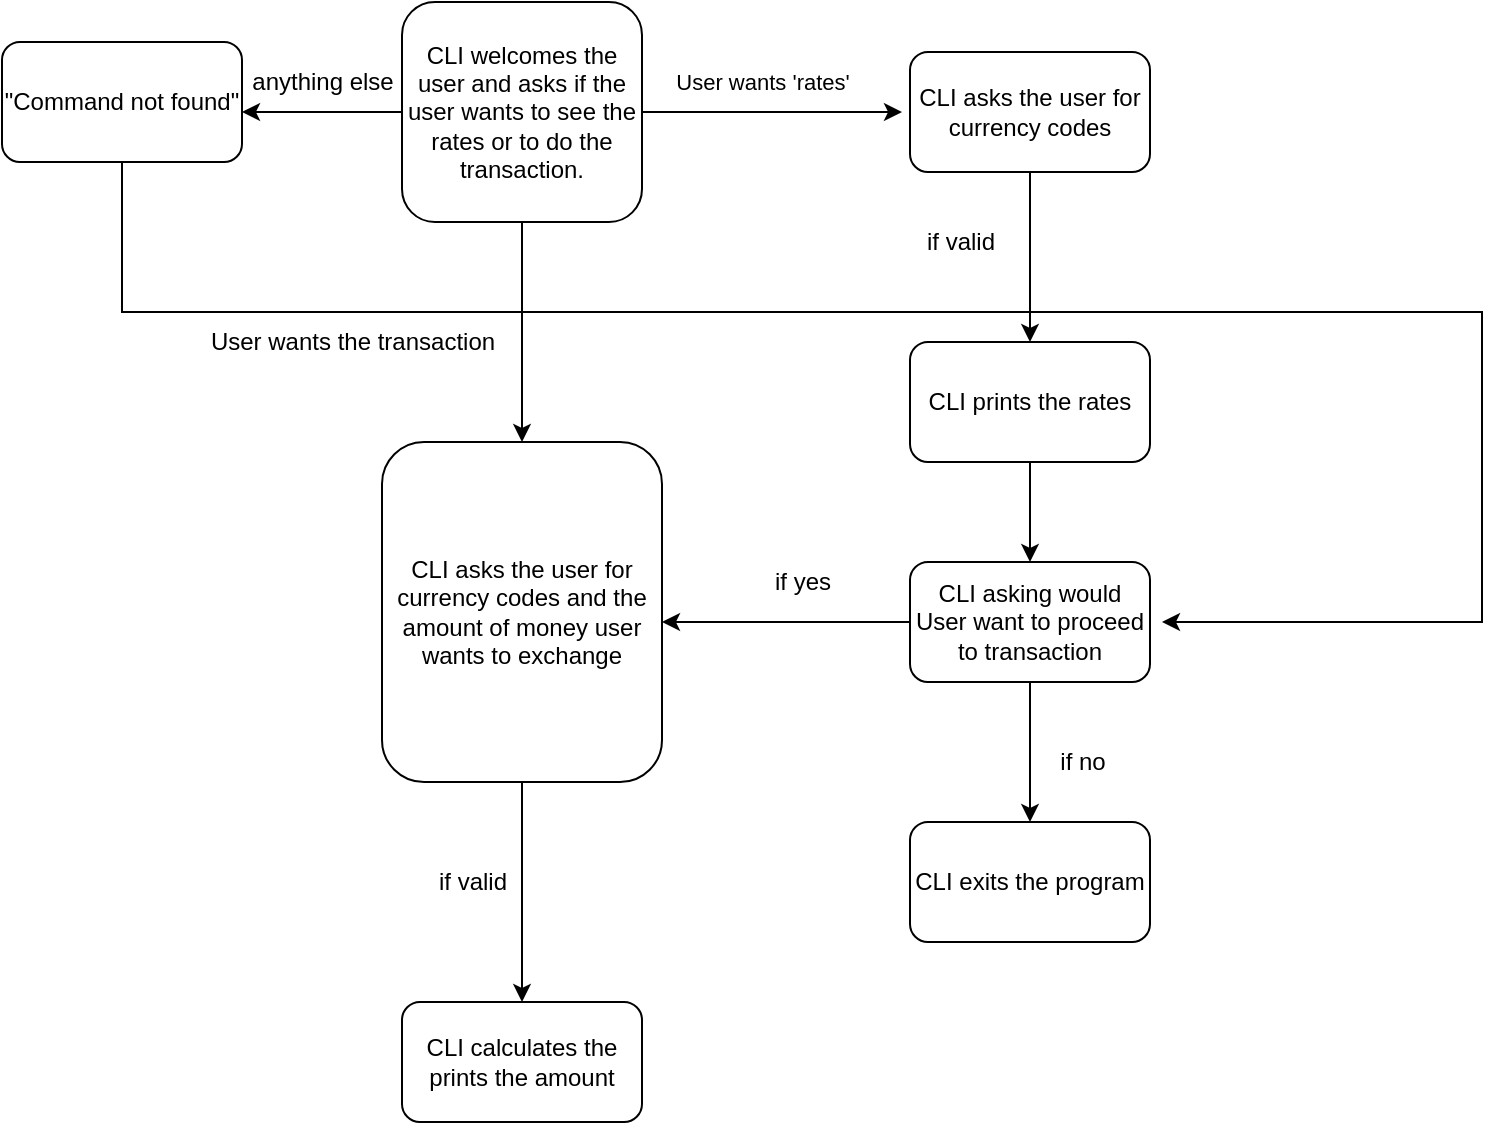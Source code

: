 <mxfile version="13.6.5" type="github">
  <diagram id="C5RBs43oDa-KdzZeNtuy" name="Page-1">
    <mxGraphModel dx="1865" dy="585" grid="1" gridSize="10" guides="1" tooltips="1" connect="1" arrows="1" fold="1" page="1" pageScale="1" pageWidth="827" pageHeight="1169" math="0" shadow="0">
      <root>
        <mxCell id="WIyWlLk6GJQsqaUBKTNV-0" />
        <mxCell id="WIyWlLk6GJQsqaUBKTNV-1" parent="WIyWlLk6GJQsqaUBKTNV-0" />
        <mxCell id="z4YC4TpHtfHBbiFPjknS-0" value="User wants &#39;rates&#39;" style="edgeStyle=orthogonalEdgeStyle;rounded=0;orthogonalLoop=1;jettySize=auto;html=1;exitX=1;exitY=0.5;exitDx=0;exitDy=0;" parent="WIyWlLk6GJQsqaUBKTNV-1" edge="1">
          <mxGeometry x="-0.077" y="15" relative="1" as="geometry">
            <mxPoint x="410" y="65" as="targetPoint" />
            <mxPoint x="280" y="65" as="sourcePoint" />
            <mxPoint as="offset" />
          </mxGeometry>
        </mxCell>
        <mxCell id="z4YC4TpHtfHBbiFPjknS-1" style="edgeStyle=orthogonalEdgeStyle;rounded=0;orthogonalLoop=1;jettySize=auto;html=1;exitX=0.5;exitY=1;exitDx=0;exitDy=0;" parent="WIyWlLk6GJQsqaUBKTNV-1" edge="1">
          <mxGeometry relative="1" as="geometry">
            <mxPoint x="220" y="230" as="targetPoint" />
            <mxPoint x="220" y="120" as="sourcePoint" />
          </mxGeometry>
        </mxCell>
        <mxCell id="z4YC4TpHtfHBbiFPjknS-17" style="edgeStyle=orthogonalEdgeStyle;rounded=0;orthogonalLoop=1;jettySize=auto;html=1;exitX=0;exitY=0.5;exitDx=0;exitDy=0;" parent="WIyWlLk6GJQsqaUBKTNV-1" edge="1">
          <mxGeometry relative="1" as="geometry">
            <mxPoint x="80" y="65" as="targetPoint" />
            <mxPoint x="160" y="65" as="sourcePoint" />
          </mxGeometry>
        </mxCell>
        <mxCell id="WIyWlLk6GJQsqaUBKTNV-3" value="CLI welcomes the user and asks if the user wants to see the rates or to do the transaction." style="rounded=1;whiteSpace=wrap;html=1;fontSize=12;glass=0;strokeWidth=1;shadow=0;" parent="WIyWlLk6GJQsqaUBKTNV-1" vertex="1">
          <mxGeometry x="160" y="10" width="120" height="110" as="geometry" />
        </mxCell>
        <mxCell id="z4YC4TpHtfHBbiFPjknS-2" value="User wants the transaction" style="text;html=1;align=center;verticalAlign=middle;resizable=0;points=[];autosize=1;" parent="WIyWlLk6GJQsqaUBKTNV-1" vertex="1">
          <mxGeometry x="60" y="170" width="150" height="20" as="geometry" />
        </mxCell>
        <mxCell id="z4YC4TpHtfHBbiFPjknS-4" style="edgeStyle=orthogonalEdgeStyle;rounded=0;orthogonalLoop=1;jettySize=auto;html=1;exitX=0.5;exitY=1;exitDx=0;exitDy=0;" parent="WIyWlLk6GJQsqaUBKTNV-1" source="z4YC4TpHtfHBbiFPjknS-3" edge="1">
          <mxGeometry relative="1" as="geometry">
            <mxPoint x="474" y="180" as="targetPoint" />
          </mxGeometry>
        </mxCell>
        <mxCell id="z4YC4TpHtfHBbiFPjknS-3" value="CLI asks the user for currency codes" style="rounded=1;whiteSpace=wrap;html=1;" parent="WIyWlLk6GJQsqaUBKTNV-1" vertex="1">
          <mxGeometry x="414" y="35" width="120" height="60" as="geometry" />
        </mxCell>
        <mxCell id="z4YC4TpHtfHBbiFPjknS-7" value="if valid" style="text;html=1;align=center;verticalAlign=middle;resizable=0;points=[];autosize=1;" parent="WIyWlLk6GJQsqaUBKTNV-1" vertex="1">
          <mxGeometry x="414" y="120" width="50" height="20" as="geometry" />
        </mxCell>
        <mxCell id="z4YC4TpHtfHBbiFPjknS-13" style="edgeStyle=orthogonalEdgeStyle;rounded=0;orthogonalLoop=1;jettySize=auto;html=1;exitX=0.5;exitY=1;exitDx=0;exitDy=0;entryX=0.5;entryY=0;entryDx=0;entryDy=0;" parent="WIyWlLk6GJQsqaUBKTNV-1" source="z4YC4TpHtfHBbiFPjknS-9" target="z4YC4TpHtfHBbiFPjknS-12" edge="1">
          <mxGeometry relative="1" as="geometry" />
        </mxCell>
        <mxCell id="z4YC4TpHtfHBbiFPjknS-15" style="edgeStyle=orthogonalEdgeStyle;rounded=0;orthogonalLoop=1;jettySize=auto;html=1;exitX=0;exitY=0.5;exitDx=0;exitDy=0;" parent="WIyWlLk6GJQsqaUBKTNV-1" source="z4YC4TpHtfHBbiFPjknS-9" edge="1">
          <mxGeometry relative="1" as="geometry">
            <mxPoint x="290" y="320" as="targetPoint" />
          </mxGeometry>
        </mxCell>
        <mxCell id="z4YC4TpHtfHBbiFPjknS-9" value="CLI asking would User want to proceed to transaction" style="rounded=1;whiteSpace=wrap;html=1;" parent="WIyWlLk6GJQsqaUBKTNV-1" vertex="1">
          <mxGeometry x="414" y="290" width="120" height="60" as="geometry" />
        </mxCell>
        <mxCell id="z4YC4TpHtfHBbiFPjknS-11" style="edgeStyle=orthogonalEdgeStyle;rounded=0;orthogonalLoop=1;jettySize=auto;html=1;exitX=0.5;exitY=1;exitDx=0;exitDy=0;entryX=0.5;entryY=0;entryDx=0;entryDy=0;" parent="WIyWlLk6GJQsqaUBKTNV-1" source="z4YC4TpHtfHBbiFPjknS-10" target="z4YC4TpHtfHBbiFPjknS-9" edge="1">
          <mxGeometry relative="1" as="geometry" />
        </mxCell>
        <mxCell id="z4YC4TpHtfHBbiFPjknS-10" value="&lt;div&gt;CLI prints the rates&lt;/div&gt;" style="rounded=1;whiteSpace=wrap;html=1;" parent="WIyWlLk6GJQsqaUBKTNV-1" vertex="1">
          <mxGeometry x="414" y="180" width="120" height="60" as="geometry" />
        </mxCell>
        <mxCell id="z4YC4TpHtfHBbiFPjknS-12" value="CLI exits the program" style="rounded=1;whiteSpace=wrap;html=1;" parent="WIyWlLk6GJQsqaUBKTNV-1" vertex="1">
          <mxGeometry x="414" y="420" width="120" height="60" as="geometry" />
        </mxCell>
        <mxCell id="z4YC4TpHtfHBbiFPjknS-14" value="if no" style="text;html=1;align=center;verticalAlign=middle;resizable=0;points=[];autosize=1;" parent="WIyWlLk6GJQsqaUBKTNV-1" vertex="1">
          <mxGeometry x="480" y="380" width="40" height="20" as="geometry" />
        </mxCell>
        <mxCell id="z4YC4TpHtfHBbiFPjknS-16" value="if yes" style="text;html=1;align=center;verticalAlign=middle;resizable=0;points=[];autosize=1;" parent="WIyWlLk6GJQsqaUBKTNV-1" vertex="1">
          <mxGeometry x="340" y="290" width="40" height="20" as="geometry" />
        </mxCell>
        <mxCell id="vdBIpnUdMhIj0-7awh-v-0" style="edgeStyle=orthogonalEdgeStyle;rounded=0;orthogonalLoop=1;jettySize=auto;html=1;exitX=0.5;exitY=1;exitDx=0;exitDy=0;" edge="1" parent="WIyWlLk6GJQsqaUBKTNV-1" source="z4YC4TpHtfHBbiFPjknS-18">
          <mxGeometry relative="1" as="geometry">
            <mxPoint x="540" y="320" as="targetPoint" />
            <Array as="points">
              <mxPoint x="20" y="165" />
              <mxPoint x="700" y="165" />
              <mxPoint x="700" y="320" />
              <mxPoint x="650" y="320" />
            </Array>
          </mxGeometry>
        </mxCell>
        <mxCell id="z4YC4TpHtfHBbiFPjknS-18" value="&lt;div&gt;&quot;Command not found&quot;&lt;/div&gt;" style="rounded=1;whiteSpace=wrap;html=1;" parent="WIyWlLk6GJQsqaUBKTNV-1" vertex="1">
          <mxGeometry x="-40" y="30" width="120" height="60" as="geometry" />
        </mxCell>
        <mxCell id="z4YC4TpHtfHBbiFPjknS-19" value="anything else" style="text;html=1;align=center;verticalAlign=middle;resizable=0;points=[];autosize=1;" parent="WIyWlLk6GJQsqaUBKTNV-1" vertex="1">
          <mxGeometry x="80" y="40" width="80" height="20" as="geometry" />
        </mxCell>
        <mxCell id="z4YC4TpHtfHBbiFPjknS-24" style="edgeStyle=orthogonalEdgeStyle;rounded=0;orthogonalLoop=1;jettySize=auto;html=1;exitX=0.5;exitY=1;exitDx=0;exitDy=0;entryX=0.5;entryY=0;entryDx=0;entryDy=0;" parent="WIyWlLk6GJQsqaUBKTNV-1" source="z4YC4TpHtfHBbiFPjknS-20" target="z4YC4TpHtfHBbiFPjknS-23" edge="1">
          <mxGeometry relative="1" as="geometry" />
        </mxCell>
        <mxCell id="z4YC4TpHtfHBbiFPjknS-20" value="CLI asks the user for currency codes and the amount of money user wants to exchange" style="rounded=1;whiteSpace=wrap;html=1;" parent="WIyWlLk6GJQsqaUBKTNV-1" vertex="1">
          <mxGeometry x="150" y="230" width="140" height="170" as="geometry" />
        </mxCell>
        <mxCell id="z4YC4TpHtfHBbiFPjknS-23" value="&lt;div&gt;CLI calculates the prints the amount&lt;/div&gt;" style="rounded=1;whiteSpace=wrap;html=1;" parent="WIyWlLk6GJQsqaUBKTNV-1" vertex="1">
          <mxGeometry x="160" y="510" width="120" height="60" as="geometry" />
        </mxCell>
        <mxCell id="z4YC4TpHtfHBbiFPjknS-25" value="if valid" style="text;html=1;align=center;verticalAlign=middle;resizable=0;points=[];autosize=1;" parent="WIyWlLk6GJQsqaUBKTNV-1" vertex="1">
          <mxGeometry x="170" y="440" width="50" height="20" as="geometry" />
        </mxCell>
      </root>
    </mxGraphModel>
  </diagram>
</mxfile>
